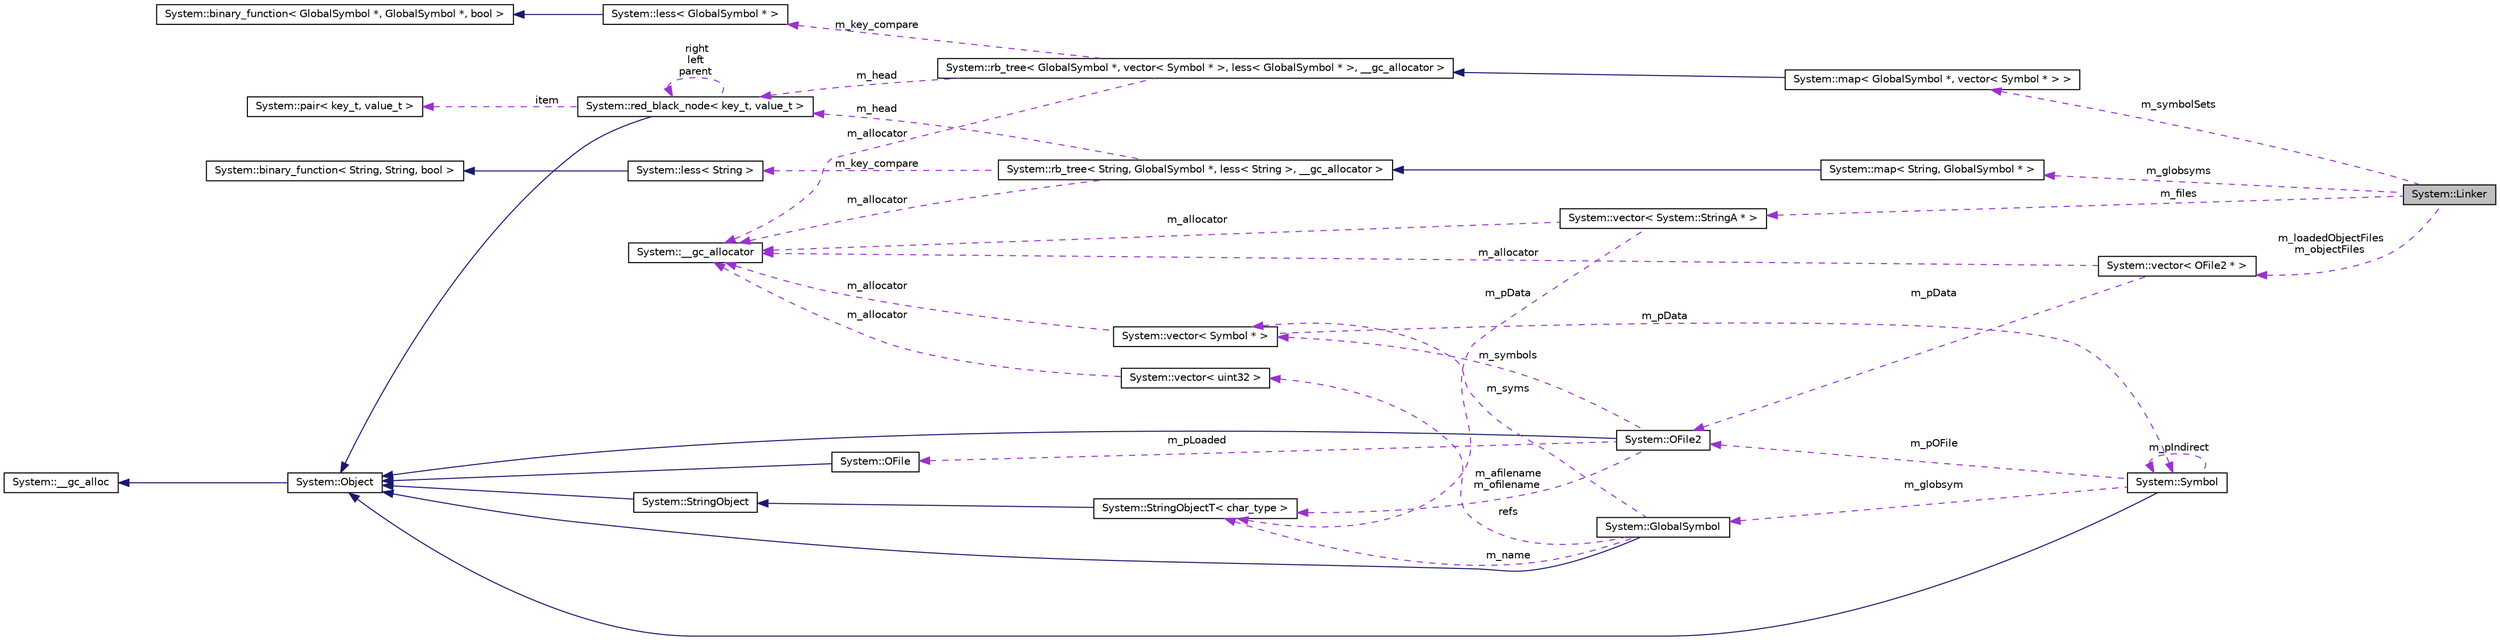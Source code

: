digraph G
{
  edge [fontname="Helvetica",fontsize="10",labelfontname="Helvetica",labelfontsize="10"];
  node [fontname="Helvetica",fontsize="10",shape=record];
  rankdir="LR";
  Node1 [label="System::Linker",height=0.2,width=0.4,color="black", fillcolor="grey75", style="filled" fontcolor="black"];
  Node2 -> Node1 [dir="back",color="darkorchid3",fontsize="10",style="dashed",label=" m_globsyms" ,fontname="Helvetica"];
  Node2 [label="System::map\< String, GlobalSymbol * \>",height=0.2,width=0.4,color="black", fillcolor="white", style="filled",URL="$class_system_1_1map.html"];
  Node3 -> Node2 [dir="back",color="midnightblue",fontsize="10",style="solid",fontname="Helvetica"];
  Node3 [label="System::rb_tree\< String, GlobalSymbol *, less\< String \>, __gc_allocator \>",height=0.2,width=0.4,color="black", fillcolor="white", style="filled",URL="$class_system_1_1rb__tree.html"];
  Node4 -> Node3 [dir="back",color="darkorchid3",fontsize="10",style="dashed",label=" m_allocator" ,fontname="Helvetica"];
  Node4 [label="System::__gc_allocator",height=0.2,width=0.4,color="black", fillcolor="white", style="filled",URL="$class_system_1_1____gc__allocator.html"];
  Node5 -> Node3 [dir="back",color="darkorchid3",fontsize="10",style="dashed",label=" m_key_compare" ,fontname="Helvetica"];
  Node5 [label="System::less\< String \>",height=0.2,width=0.4,color="black", fillcolor="white", style="filled",URL="$class_system_1_1less_3_01_string_01_4.html"];
  Node6 -> Node5 [dir="back",color="midnightblue",fontsize="10",style="solid",fontname="Helvetica"];
  Node6 [label="System::binary_function\< String, String, bool \>",height=0.2,width=0.4,color="black", fillcolor="white", style="filled",URL="$class_system_1_1binary__function.html"];
  Node7 -> Node3 [dir="back",color="darkorchid3",fontsize="10",style="dashed",label=" m_head" ,fontname="Helvetica"];
  Node7 [label="System::red_black_node\< key_t, value_t \>",height=0.2,width=0.4,color="black", fillcolor="white", style="filled",URL="$class_system_1_1red__black__node.html"];
  Node8 -> Node7 [dir="back",color="midnightblue",fontsize="10",style="solid",fontname="Helvetica"];
  Node8 [label="System::Object",height=0.2,width=0.4,color="black", fillcolor="white", style="filled",URL="$class_system_1_1_object.html"];
  Node9 -> Node8 [dir="back",color="midnightblue",fontsize="10",style="solid",fontname="Helvetica"];
  Node9 [label="System::__gc_alloc",height=0.2,width=0.4,color="black", fillcolor="white", style="filled",URL="$class_system_1_1____gc__alloc.html"];
  Node7 -> Node7 [dir="back",color="darkorchid3",fontsize="10",style="dashed",label=" right\nleft\nparent" ,fontname="Helvetica"];
  Node10 -> Node7 [dir="back",color="darkorchid3",fontsize="10",style="dashed",label=" item" ,fontname="Helvetica"];
  Node10 [label="System::pair\< key_t, value_t \>",height=0.2,width=0.4,color="black", fillcolor="white", style="filled",URL="$class_system_1_1pair.html"];
  Node11 -> Node1 [dir="back",color="darkorchid3",fontsize="10",style="dashed",label=" m_files" ,fontname="Helvetica"];
  Node11 [label="System::vector\< System::StringA * \>",height=0.2,width=0.4,color="black", fillcolor="white", style="filled",URL="$class_system_1_1vector.html"];
  Node4 -> Node11 [dir="back",color="darkorchid3",fontsize="10",style="dashed",label=" m_allocator" ,fontname="Helvetica"];
  Node12 -> Node11 [dir="back",color="darkorchid3",fontsize="10",style="dashed",label=" m_pData" ,fontname="Helvetica"];
  Node12 [label="System::StringObjectT\< char_type \>",height=0.2,width=0.4,color="black", fillcolor="white", style="filled",URL="$class_system_1_1_string_object_t.html"];
  Node13 -> Node12 [dir="back",color="midnightblue",fontsize="10",style="solid",fontname="Helvetica"];
  Node13 [label="System::StringObject",height=0.2,width=0.4,color="black", fillcolor="white", style="filled",URL="$class_system_1_1_string_object.html"];
  Node8 -> Node13 [dir="back",color="midnightblue",fontsize="10",style="solid",fontname="Helvetica"];
  Node14 -> Node1 [dir="back",color="darkorchid3",fontsize="10",style="dashed",label=" m_loadedObjectFiles\nm_objectFiles" ,fontname="Helvetica"];
  Node14 [label="System::vector\< OFile2 * \>",height=0.2,width=0.4,color="black", fillcolor="white", style="filled",URL="$class_system_1_1vector.html"];
  Node15 -> Node14 [dir="back",color="darkorchid3",fontsize="10",style="dashed",label=" m_pData" ,fontname="Helvetica"];
  Node15 [label="System::OFile2",height=0.2,width=0.4,color="black", fillcolor="white", style="filled",URL="$class_system_1_1_o_file2.html"];
  Node8 -> Node15 [dir="back",color="midnightblue",fontsize="10",style="solid",fontname="Helvetica"];
  Node16 -> Node15 [dir="back",color="darkorchid3",fontsize="10",style="dashed",label=" m_symbols" ,fontname="Helvetica"];
  Node16 [label="System::vector\< Symbol * \>",height=0.2,width=0.4,color="black", fillcolor="white", style="filled",URL="$class_system_1_1vector.html"];
  Node4 -> Node16 [dir="back",color="darkorchid3",fontsize="10",style="dashed",label=" m_allocator" ,fontname="Helvetica"];
  Node17 -> Node16 [dir="back",color="darkorchid3",fontsize="10",style="dashed",label=" m_pData" ,fontname="Helvetica"];
  Node17 [label="System::Symbol",height=0.2,width=0.4,color="black", fillcolor="white", style="filled",URL="$class_system_1_1_symbol.html"];
  Node8 -> Node17 [dir="back",color="midnightblue",fontsize="10",style="solid",fontname="Helvetica"];
  Node15 -> Node17 [dir="back",color="darkorchid3",fontsize="10",style="dashed",label=" m_pOFile" ,fontname="Helvetica"];
  Node18 -> Node17 [dir="back",color="darkorchid3",fontsize="10",style="dashed",label=" m_globsym" ,fontname="Helvetica"];
  Node18 [label="System::GlobalSymbol",height=0.2,width=0.4,color="black", fillcolor="white", style="filled",URL="$class_system_1_1_global_symbol.html"];
  Node8 -> Node18 [dir="back",color="midnightblue",fontsize="10",style="solid",fontname="Helvetica"];
  Node16 -> Node18 [dir="back",color="darkorchid3",fontsize="10",style="dashed",label=" m_syms" ,fontname="Helvetica"];
  Node19 -> Node18 [dir="back",color="darkorchid3",fontsize="10",style="dashed",label=" refs" ,fontname="Helvetica"];
  Node19 [label="System::vector\< uint32 \>",height=0.2,width=0.4,color="black", fillcolor="white", style="filled",URL="$class_system_1_1vector.html"];
  Node4 -> Node19 [dir="back",color="darkorchid3",fontsize="10",style="dashed",label=" m_allocator" ,fontname="Helvetica"];
  Node12 -> Node18 [dir="back",color="darkorchid3",fontsize="10",style="dashed",label=" m_name" ,fontname="Helvetica"];
  Node17 -> Node17 [dir="back",color="darkorchid3",fontsize="10",style="dashed",label=" m_pIndirect" ,fontname="Helvetica"];
  Node20 -> Node15 [dir="back",color="darkorchid3",fontsize="10",style="dashed",label=" m_pLoaded" ,fontname="Helvetica"];
  Node20 [label="System::OFile",height=0.2,width=0.4,color="black", fillcolor="white", style="filled",URL="$class_system_1_1_o_file.html"];
  Node8 -> Node20 [dir="back",color="midnightblue",fontsize="10",style="solid",fontname="Helvetica"];
  Node12 -> Node15 [dir="back",color="darkorchid3",fontsize="10",style="dashed",label=" m_afilename\nm_ofilename" ,fontname="Helvetica"];
  Node4 -> Node14 [dir="back",color="darkorchid3",fontsize="10",style="dashed",label=" m_allocator" ,fontname="Helvetica"];
  Node21 -> Node1 [dir="back",color="darkorchid3",fontsize="10",style="dashed",label=" m_symbolSets" ,fontname="Helvetica"];
  Node21 [label="System::map\< GlobalSymbol *, vector\< Symbol * \> \>",height=0.2,width=0.4,color="black", fillcolor="white", style="filled",URL="$class_system_1_1map.html"];
  Node22 -> Node21 [dir="back",color="midnightblue",fontsize="10",style="solid",fontname="Helvetica"];
  Node22 [label="System::rb_tree\< GlobalSymbol *, vector\< Symbol * \>, less\< GlobalSymbol * \>, __gc_allocator \>",height=0.2,width=0.4,color="black", fillcolor="white", style="filled",URL="$class_system_1_1rb__tree.html"];
  Node4 -> Node22 [dir="back",color="darkorchid3",fontsize="10",style="dashed",label=" m_allocator" ,fontname="Helvetica"];
  Node23 -> Node22 [dir="back",color="darkorchid3",fontsize="10",style="dashed",label=" m_key_compare" ,fontname="Helvetica"];
  Node23 [label="System::less\< GlobalSymbol * \>",height=0.2,width=0.4,color="black", fillcolor="white", style="filled",URL="$class_system_1_1less.html"];
  Node24 -> Node23 [dir="back",color="midnightblue",fontsize="10",style="solid",fontname="Helvetica"];
  Node24 [label="System::binary_function\< GlobalSymbol *, GlobalSymbol *, bool \>",height=0.2,width=0.4,color="black", fillcolor="white", style="filled",URL="$class_system_1_1binary__function.html"];
  Node7 -> Node22 [dir="back",color="darkorchid3",fontsize="10",style="dashed",label=" m_head" ,fontname="Helvetica"];
}
